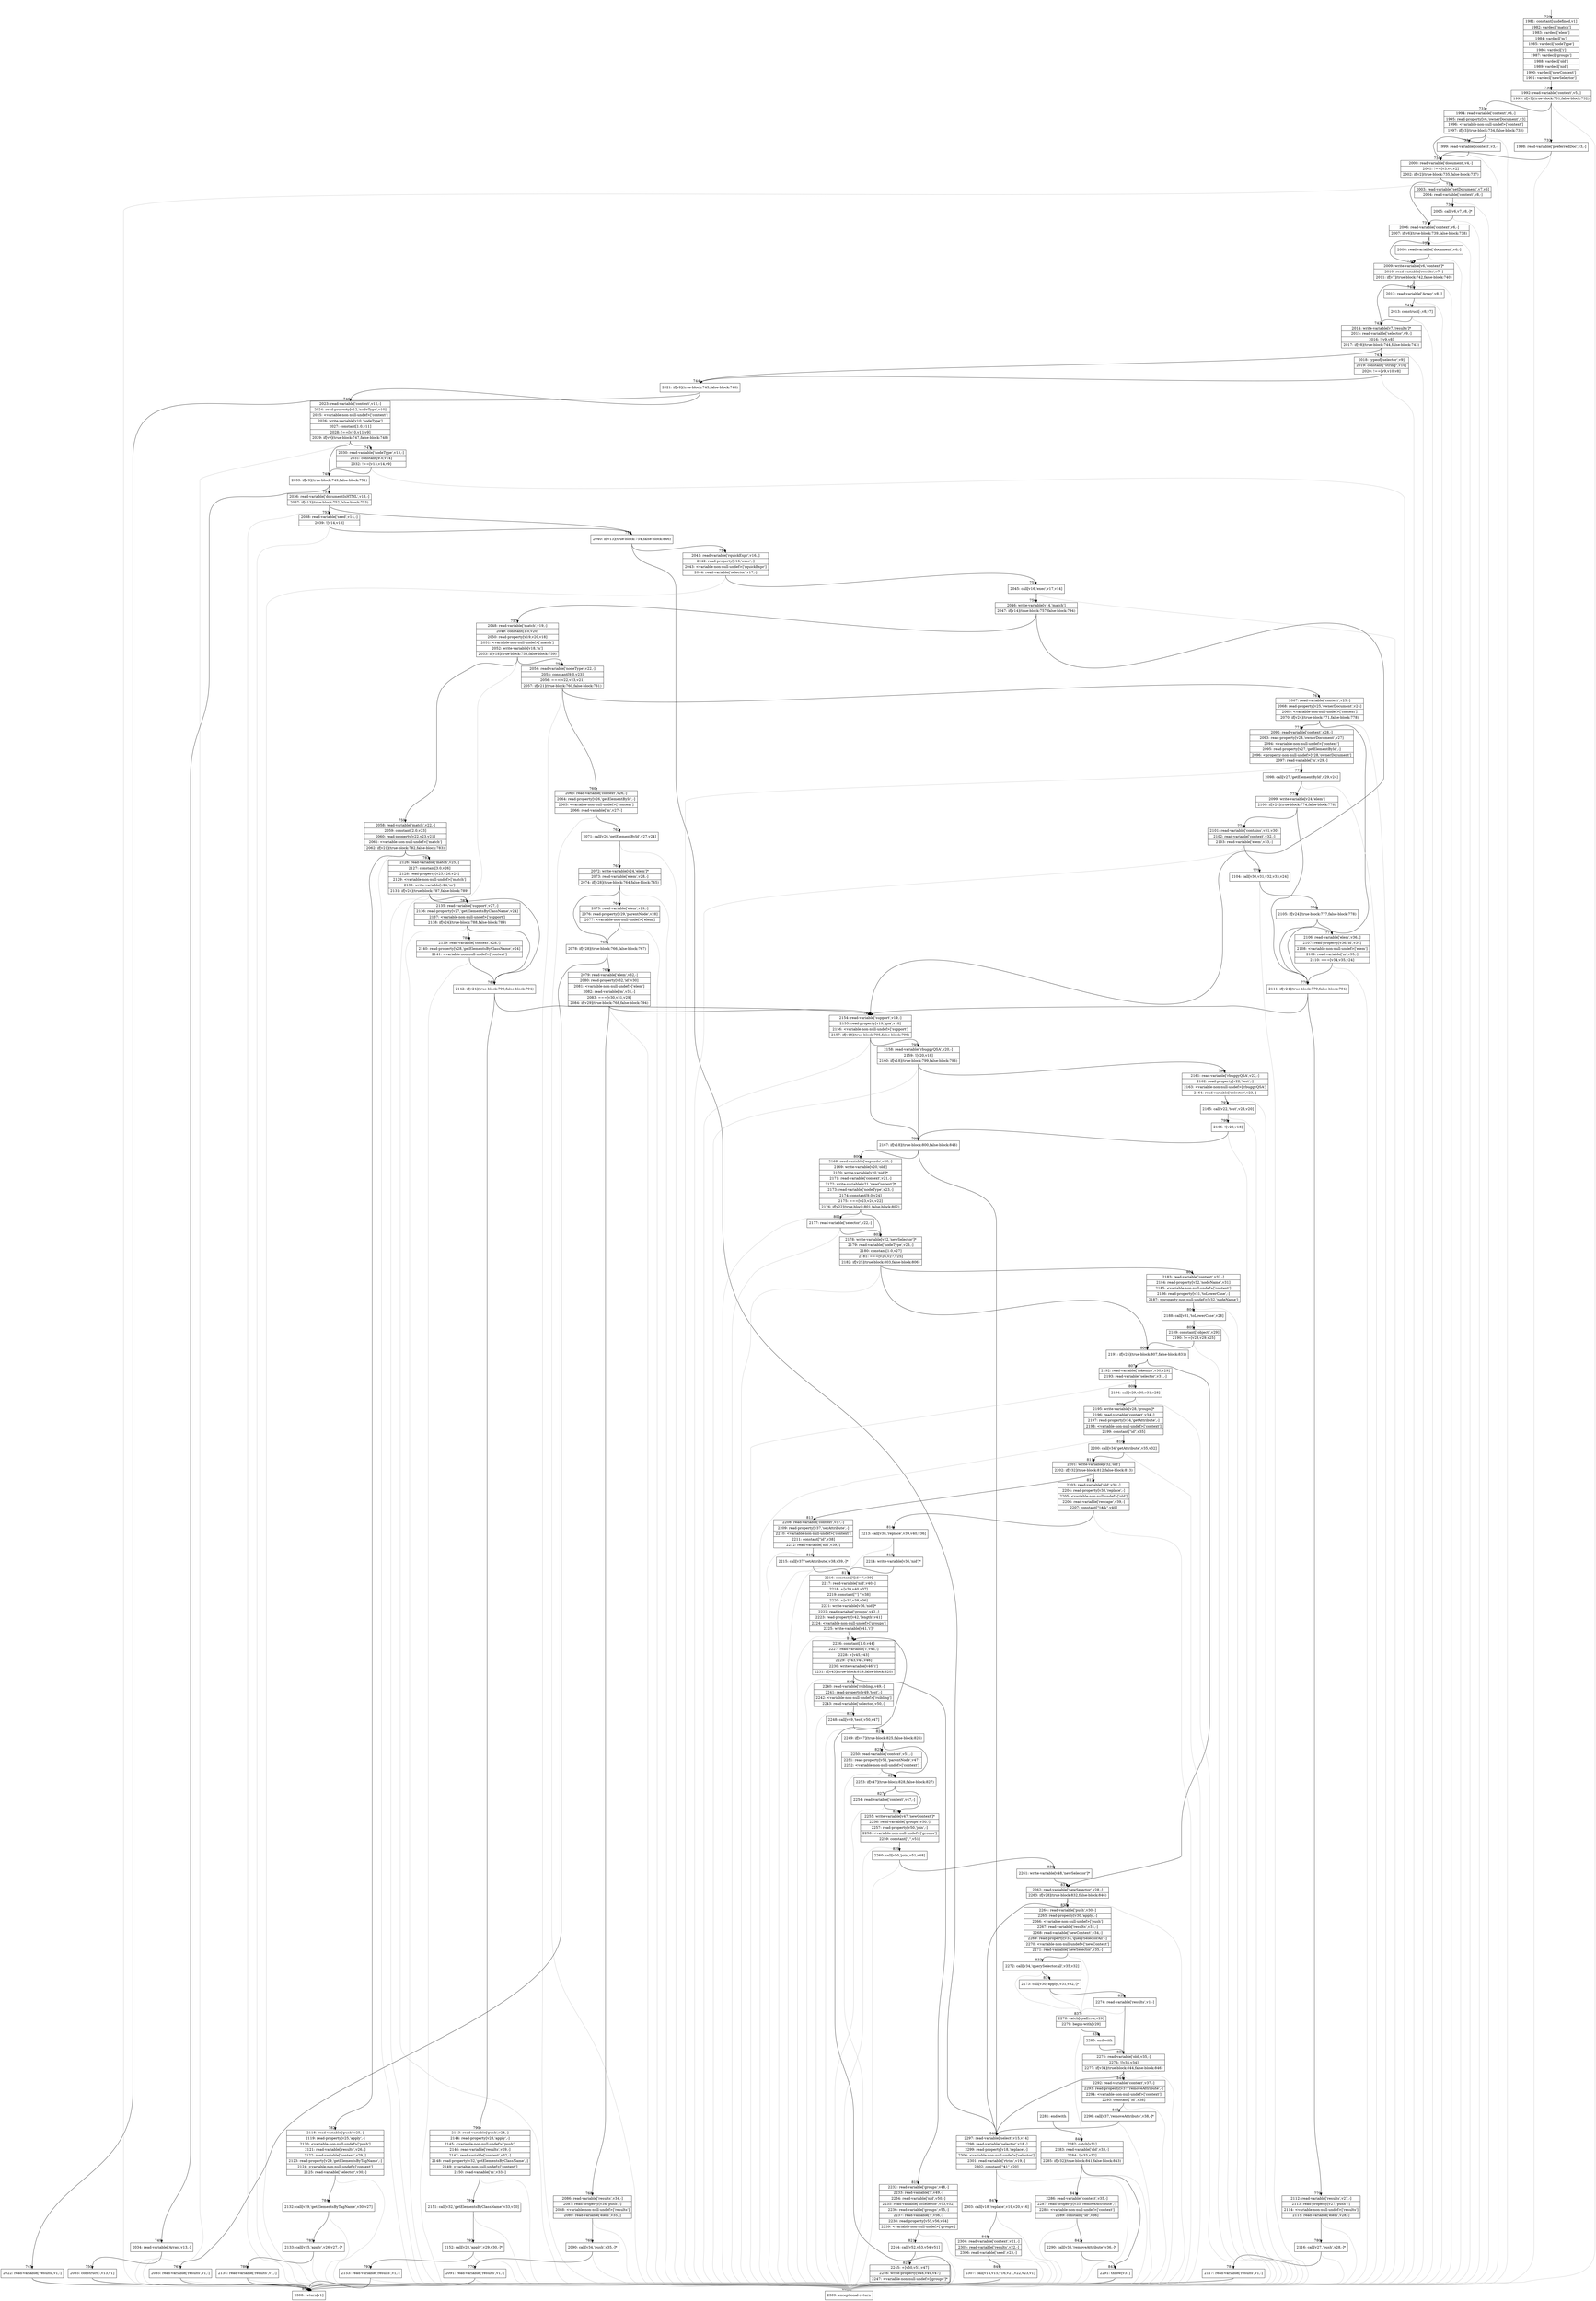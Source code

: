 digraph {
rankdir="TD"
BB_entry56[shape=none,label=""];
BB_entry56 -> BB729 [tailport=s, headport=n, headlabel="    729"]
BB729 [shape=record label="{1981: constant[undefined,v1]|1982: vardecl['match']|1983: vardecl['elem']|1984: vardecl['m']|1985: vardecl['nodeType']|1986: vardecl['i']|1987: vardecl['groups']|1988: vardecl['old']|1989: vardecl['nid']|1990: vardecl['newContext']|1991: vardecl['newSelector']}" ] 
BB729 -> BB730 [tailport=s, headport=n, headlabel="      730"]
BB730 [shape=record label="{1992: read-variable['context',v5,-]|1993: if[v5](true-block:731,false-block:732)}" ] 
BB730 -> BB731 [tailport=s, headport=n, headlabel="      731"]
BB730 -> BB732 [tailport=s, headport=n, headlabel="      732"]
BB730 -> BB851 [tailport=s, headport=n, color=gray, headlabel="      851"]
BB731 [shape=record label="{1994: read-variable['context',v6,-]|1995: read-property[v6,'ownerDocument',v3]|1996: \<variable-non-null-undef\>['context']|1997: if[v3](true-block:734,false-block:733)}" ] 
BB731 -> BB734 [tailport=s, headport=n, headlabel="      734"]
BB731 -> BB733 [tailport=s, headport=n, headlabel="      733"]
BB731 -> BB851 [tailport=s, headport=n, color=gray]
BB732 [shape=record label="{1998: read-variable['preferredDoc',v3,-]}" ] 
BB732 -> BB734 [tailport=s, headport=n]
BB732 -> BB851 [tailport=s, headport=n, color=gray]
BB733 [shape=record label="{1999: read-variable['context',v3,-]}" ] 
BB733 -> BB734 [tailport=s, headport=n]
BB733 -> BB851 [tailport=s, headport=n, color=gray]
BB734 [shape=record label="{2000: read-variable['document',v4,-]|2001: !==[v3,v4,v2]|2002: if[v2](true-block:735,false-block:737)}" ] 
BB734 -> BB735 [tailport=s, headport=n, headlabel="      735"]
BB734 -> BB737 [tailport=s, headport=n, headlabel="      737"]
BB734 -> BB851 [tailport=s, headport=n, color=gray]
BB735 [shape=record label="{2003: read-variable['setDocument',v7,v6]|2004: read-variable['context',v8,-]}" ] 
BB735 -> BB736 [tailport=s, headport=n, headlabel="      736"]
BB735 -> BB851 [tailport=s, headport=n, color=gray]
BB736 [shape=record label="{2005: call[v6,v7,v8,-]*}" ] 
BB736 -> BB737 [tailport=s, headport=n]
BB736 -> BB851 [tailport=s, headport=n, color=gray]
BB737 [shape=record label="{2006: read-variable['context',v6,-]|2007: if[v6](true-block:739,false-block:738)}" ] 
BB737 -> BB739 [tailport=s, headport=n, headlabel="      739"]
BB737 -> BB738 [tailport=s, headport=n, headlabel="      738"]
BB737 -> BB851 [tailport=s, headport=n, color=gray]
BB738 [shape=record label="{2008: read-variable['document',v6,-]}" ] 
BB738 -> BB739 [tailport=s, headport=n]
BB738 -> BB851 [tailport=s, headport=n, color=gray]
BB739 [shape=record label="{2009: write-variable[v6,'context']*|2010: read-variable['results',v7,-]|2011: if[v7](true-block:742,false-block:740)}" ] 
BB739 -> BB742 [tailport=s, headport=n, headlabel="      742"]
BB739 -> BB740 [tailport=s, headport=n, headlabel="      740"]
BB739 -> BB851 [tailport=s, headport=n, color=gray]
BB740 [shape=record label="{2012: read-variable['Array',v8,-]}" ] 
BB740 -> BB741 [tailport=s, headport=n, headlabel="      741"]
BB740 -> BB851 [tailport=s, headport=n, color=gray]
BB741 [shape=record label="{2013: construct[-,v8,v7]}" ] 
BB741 -> BB742 [tailport=s, headport=n]
BB741 -> BB851 [tailport=s, headport=n, color=gray]
BB742 [shape=record label="{2014: write-variable[v7,'results']*|2015: read-variable['selector',v9,-]|2016: ![v9,v8]|2017: if[v8](true-block:744,false-block:743)}" ] 
BB742 -> BB744 [tailport=s, headport=n, headlabel="      744"]
BB742 -> BB743 [tailport=s, headport=n, headlabel="      743"]
BB742 -> BB851 [tailport=s, headport=n, color=gray]
BB743 [shape=record label="{2018: typeof['selector',v9]|2019: constant[\"string\",v10]|2020: !==[v9,v10,v8]}" ] 
BB743 -> BB744 [tailport=s, headport=n]
BB743 -> BB851 [tailport=s, headport=n, color=gray]
BB744 [shape=record label="{2021: if[v8](true-block:745,false-block:746)}" ] 
BB744 -> BB745 [tailport=s, headport=n, headlabel="      745"]
BB744 -> BB746 [tailport=s, headport=n, headlabel="      746"]
BB745 [shape=record label="{2022: read-variable['results',v1,-]}" ] 
BB745 -> BB850 [tailport=s, headport=n, headlabel="      850"]
BB745 -> BB851 [tailport=s, headport=n, color=gray]
BB746 [shape=record label="{2023: read-variable['context',v12,-]|2024: read-property[v12,'nodeType',v10]|2025: \<variable-non-null-undef\>['context']|2026: write-variable[v10,'nodeType']|2027: constant[1.0,v11]|2028: !==[v10,v11,v9]|2029: if[v9](true-block:747,false-block:748)}" ] 
BB746 -> BB748 [tailport=s, headport=n, headlabel="      748"]
BB746 -> BB747 [tailport=s, headport=n, headlabel="      747"]
BB746 -> BB851 [tailport=s, headport=n, color=gray]
BB747 [shape=record label="{2030: read-variable['nodeType',v13,-]|2031: constant[9.0,v14]|2032: !==[v13,v14,v9]}" ] 
BB747 -> BB748 [tailport=s, headport=n]
BB747 -> BB851 [tailport=s, headport=n, color=gray]
BB748 [shape=record label="{2033: if[v9](true-block:749,false-block:751)}" ] 
BB748 -> BB749 [tailport=s, headport=n, headlabel="      749"]
BB748 -> BB751 [tailport=s, headport=n, headlabel="      751"]
BB749 [shape=record label="{2034: read-variable['Array',v13,-]}" ] 
BB749 -> BB750 [tailport=s, headport=n, headlabel="      750"]
BB749 -> BB851 [tailport=s, headport=n, color=gray]
BB750 [shape=record label="{2035: construct[-,v13,v1]}" ] 
BB750 -> BB850 [tailport=s, headport=n]
BB750 -> BB851 [tailport=s, headport=n, color=gray]
BB751 [shape=record label="{2036: read-variable['documentIsHTML',v13,-]|2037: if[v13](true-block:752,false-block:753)}" ] 
BB751 -> BB753 [tailport=s, headport=n, headlabel="      753"]
BB751 -> BB752 [tailport=s, headport=n, headlabel="      752"]
BB751 -> BB851 [tailport=s, headport=n, color=gray]
BB752 [shape=record label="{2038: read-variable['seed',v14,-]|2039: ![v14,v13]}" ] 
BB752 -> BB753 [tailport=s, headport=n]
BB752 -> BB851 [tailport=s, headport=n, color=gray]
BB753 [shape=record label="{2040: if[v13](true-block:754,false-block:846)}" ] 
BB753 -> BB754 [tailport=s, headport=n, headlabel="      754"]
BB753 -> BB846 [tailport=s, headport=n, headlabel="      846"]
BB754 [shape=record label="{2041: read-variable['rquickExpr',v16,-]|2042: read-property[v16,'exec',-]|2043: \<variable-non-null-undef\>['rquickExpr']|2044: read-variable['selector',v17,-]}" ] 
BB754 -> BB755 [tailport=s, headport=n, headlabel="      755"]
BB754 -> BB851 [tailport=s, headport=n, color=gray]
BB755 [shape=record label="{2045: call[v16,'exec',v17,v14]}" ] 
BB755 -> BB756 [tailport=s, headport=n, headlabel="      756"]
BB755 -> BB851 [tailport=s, headport=n, color=gray]
BB756 [shape=record label="{2046: write-variable[v14,'match']|2047: if[v14](true-block:757,false-block:794)}" ] 
BB756 -> BB757 [tailport=s, headport=n, headlabel="      757"]
BB756 -> BB794 [tailport=s, headport=n, headlabel="      794"]
BB757 [shape=record label="{2048: read-variable['match',v19,-]|2049: constant[1.0,v20]|2050: read-property[v19,v20,v18]|2051: \<variable-non-null-undef\>['match']|2052: write-variable[v18,'m']|2053: if[v18](true-block:758,false-block:759)}" ] 
BB757 -> BB758 [tailport=s, headport=n, headlabel="      758"]
BB757 -> BB759 [tailport=s, headport=n, headlabel="      759"]
BB757 -> BB851 [tailport=s, headport=n, color=gray]
BB758 [shape=record label="{2054: read-variable['nodeType',v22,-]|2055: constant[9.0,v23]|2056: ===[v22,v23,v21]|2057: if[v21](true-block:760,false-block:761)}" ] 
BB758 -> BB760 [tailport=s, headport=n, headlabel="      760"]
BB758 -> BB761 [tailport=s, headport=n, headlabel="      761"]
BB758 -> BB851 [tailport=s, headport=n, color=gray]
BB759 [shape=record label="{2058: read-variable['match',v22,-]|2059: constant[2.0,v23]|2060: read-property[v22,v23,v21]|2061: \<variable-non-null-undef\>['match']|2062: if[v21](true-block:782,false-block:783)}" ] 
BB759 -> BB782 [tailport=s, headport=n, headlabel="      782"]
BB759 -> BB783 [tailport=s, headport=n, headlabel="      783"]
BB759 -> BB851 [tailport=s, headport=n, color=gray]
BB760 [shape=record label="{2063: read-variable['context',v26,-]|2064: read-property[v26,'getElementById',-]|2065: \<variable-non-null-undef\>['context']|2066: read-variable['m',v27,-]}" ] 
BB760 -> BB762 [tailport=s, headport=n, headlabel="      762"]
BB760 -> BB851 [tailport=s, headport=n, color=gray]
BB761 [shape=record label="{2067: read-variable['context',v25,-]|2068: read-property[v25,'ownerDocument',v24]|2069: \<variable-non-null-undef\>['context']|2070: if[v24](true-block:771,false-block:778)}" ] 
BB761 -> BB778 [tailport=s, headport=n, headlabel="      778"]
BB761 -> BB771 [tailport=s, headport=n, headlabel="      771"]
BB761 -> BB851 [tailport=s, headport=n, color=gray]
BB762 [shape=record label="{2071: call[v26,'getElementById',v27,v24]}" ] 
BB762 -> BB763 [tailport=s, headport=n, headlabel="      763"]
BB762 -> BB851 [tailport=s, headport=n, color=gray]
BB763 [shape=record label="{2072: write-variable[v24,'elem']*|2073: read-variable['elem',v28,-]|2074: if[v28](true-block:764,false-block:765)}" ] 
BB763 -> BB765 [tailport=s, headport=n, headlabel="      765"]
BB763 -> BB764 [tailport=s, headport=n, headlabel="      764"]
BB763 -> BB851 [tailport=s, headport=n, color=gray]
BB764 [shape=record label="{2075: read-variable['elem',v29,-]|2076: read-property[v29,'parentNode',v28]|2077: \<variable-non-null-undef\>['elem']}" ] 
BB764 -> BB765 [tailport=s, headport=n]
BB764 -> BB851 [tailport=s, headport=n, color=gray]
BB765 [shape=record label="{2078: if[v28](true-block:766,false-block:767)}" ] 
BB765 -> BB766 [tailport=s, headport=n, headlabel="      766"]
BB765 -> BB767 [tailport=s, headport=n, headlabel="      767"]
BB766 [shape=record label="{2079: read-variable['elem',v32,-]|2080: read-property[v32,'id',v30]|2081: \<variable-non-null-undef\>['elem']|2082: read-variable['m',v31,-]|2083: ===[v30,v31,v29]|2084: if[v29](true-block:768,false-block:794)}" ] 
BB766 -> BB768 [tailport=s, headport=n, headlabel="      768"]
BB766 -> BB794 [tailport=s, headport=n]
BB766 -> BB851 [tailport=s, headport=n, color=gray]
BB767 [shape=record label="{2085: read-variable['results',v1,-]}" ] 
BB767 -> BB850 [tailport=s, headport=n]
BB767 -> BB851 [tailport=s, headport=n, color=gray]
BB768 [shape=record label="{2086: read-variable['results',v34,-]|2087: read-property[v34,'push',-]|2088: \<variable-non-null-undef\>['results']|2089: read-variable['elem',v35,-]}" ] 
BB768 -> BB769 [tailport=s, headport=n, headlabel="      769"]
BB768 -> BB851 [tailport=s, headport=n, color=gray]
BB769 [shape=record label="{2090: call[v34,'push',v35,-]*}" ] 
BB769 -> BB770 [tailport=s, headport=n, headlabel="      770"]
BB769 -> BB851 [tailport=s, headport=n, color=gray]
BB770 [shape=record label="{2091: read-variable['results',v1,-]}" ] 
BB770 -> BB850 [tailport=s, headport=n]
BB770 -> BB851 [tailport=s, headport=n, color=gray]
BB771 [shape=record label="{2092: read-variable['context',v28,-]|2093: read-property[v28,'ownerDocument',v27]|2094: \<variable-non-null-undef\>['context']|2095: read-property[v27,'getElementById',-]|2096: \<property-non-null-undef\>[v28,'ownerDocument']|2097: read-variable['m',v29,-]}" ] 
BB771 -> BB772 [tailport=s, headport=n, headlabel="      772"]
BB771 -> BB851 [tailport=s, headport=n, color=gray]
BB772 [shape=record label="{2098: call[v27,'getElementById',v29,v24]}" ] 
BB772 -> BB773 [tailport=s, headport=n, headlabel="      773"]
BB772 -> BB851 [tailport=s, headport=n, color=gray]
BB773 [shape=record label="{2099: write-variable[v24,'elem']|2100: if[v24](true-block:774,false-block:778)}" ] 
BB773 -> BB778 [tailport=s, headport=n]
BB773 -> BB774 [tailport=s, headport=n, headlabel="      774"]
BB774 [shape=record label="{2101: read-variable['contains',v31,v30]|2102: read-variable['context',v32,-]|2103: read-variable['elem',v33,-]}" ] 
BB774 -> BB775 [tailport=s, headport=n, headlabel="      775"]
BB774 -> BB851 [tailport=s, headport=n, color=gray]
BB775 [shape=record label="{2104: call[v30,v31,v32,v33,v24]}" ] 
BB775 -> BB776 [tailport=s, headport=n, headlabel="      776"]
BB775 -> BB851 [tailport=s, headport=n, color=gray]
BB776 [shape=record label="{2105: if[v24](true-block:777,false-block:778)}" ] 
BB776 -> BB778 [tailport=s, headport=n]
BB776 -> BB777 [tailport=s, headport=n, headlabel="      777"]
BB777 [shape=record label="{2106: read-variable['elem',v36,-]|2107: read-property[v36,'id',v34]|2108: \<variable-non-null-undef\>['elem']|2109: read-variable['m',v35,-]|2110: ===[v34,v35,v24]}" ] 
BB777 -> BB778 [tailport=s, headport=n]
BB777 -> BB851 [tailport=s, headport=n, color=gray]
BB778 [shape=record label="{2111: if[v24](true-block:779,false-block:794)}" ] 
BB778 -> BB779 [tailport=s, headport=n, headlabel="      779"]
BB778 -> BB794 [tailport=s, headport=n]
BB779 [shape=record label="{2112: read-variable['results',v27,-]|2113: read-property[v27,'push',-]|2114: \<variable-non-null-undef\>['results']|2115: read-variable['elem',v28,-]}" ] 
BB779 -> BB780 [tailport=s, headport=n, headlabel="      780"]
BB779 -> BB851 [tailport=s, headport=n, color=gray]
BB780 [shape=record label="{2116: call[v27,'push',v28,-]*}" ] 
BB780 -> BB781 [tailport=s, headport=n, headlabel="      781"]
BB780 -> BB851 [tailport=s, headport=n, color=gray]
BB781 [shape=record label="{2117: read-variable['results',v1,-]}" ] 
BB781 -> BB850 [tailport=s, headport=n]
BB781 -> BB851 [tailport=s, headport=n, color=gray]
BB782 [shape=record label="{2118: read-variable['push',v25,-]|2119: read-property[v25,'apply',-]|2120: \<variable-non-null-undef\>['push']|2121: read-variable['results',v26,-]|2122: read-variable['context',v29,-]|2123: read-property[v29,'getElementsByTagName',-]|2124: \<variable-non-null-undef\>['context']|2125: read-variable['selector',v30,-]}" ] 
BB782 -> BB784 [tailport=s, headport=n, headlabel="      784"]
BB782 -> BB851 [tailport=s, headport=n, color=gray]
BB783 [shape=record label="{2126: read-variable['match',v25,-]|2127: constant[3.0,v26]|2128: read-property[v25,v26,v24]|2129: \<variable-non-null-undef\>['match']|2130: write-variable[v24,'m']|2131: if[v24](true-block:787,false-block:789)}" ] 
BB783 -> BB789 [tailport=s, headport=n, headlabel="      789"]
BB783 -> BB787 [tailport=s, headport=n, headlabel="      787"]
BB783 -> BB851 [tailport=s, headport=n, color=gray]
BB784 [shape=record label="{2132: call[v29,'getElementsByTagName',v30,v27]}" ] 
BB784 -> BB785 [tailport=s, headport=n, headlabel="      785"]
BB784 -> BB851 [tailport=s, headport=n, color=gray]
BB785 [shape=record label="{2133: call[v25,'apply',v26,v27,-]*}" ] 
BB785 -> BB786 [tailport=s, headport=n, headlabel="      786"]
BB785 -> BB851 [tailport=s, headport=n, color=gray]
BB786 [shape=record label="{2134: read-variable['results',v1,-]}" ] 
BB786 -> BB850 [tailport=s, headport=n]
BB786 -> BB851 [tailport=s, headport=n, color=gray]
BB787 [shape=record label="{2135: read-variable['support',v27,-]|2136: read-property[v27,'getElementsByClassName',v24]|2137: \<variable-non-null-undef\>['support']|2138: if[v24](true-block:788,false-block:789)}" ] 
BB787 -> BB789 [tailport=s, headport=n]
BB787 -> BB788 [tailport=s, headport=n, headlabel="      788"]
BB787 -> BB851 [tailport=s, headport=n, color=gray]
BB788 [shape=record label="{2139: read-variable['context',v28,-]|2140: read-property[v28,'getElementsByClassName',v24]|2141: \<variable-non-null-undef\>['context']}" ] 
BB788 -> BB789 [tailport=s, headport=n]
BB788 -> BB851 [tailport=s, headport=n, color=gray]
BB789 [shape=record label="{2142: if[v24](true-block:790,false-block:794)}" ] 
BB789 -> BB790 [tailport=s, headport=n, headlabel="      790"]
BB789 -> BB794 [tailport=s, headport=n]
BB790 [shape=record label="{2143: read-variable['push',v28,-]|2144: read-property[v28,'apply',-]|2145: \<variable-non-null-undef\>['push']|2146: read-variable['results',v29,-]|2147: read-variable['context',v32,-]|2148: read-property[v32,'getElementsByClassName',-]|2149: \<variable-non-null-undef\>['context']|2150: read-variable['m',v33,-]}" ] 
BB790 -> BB791 [tailport=s, headport=n, headlabel="      791"]
BB790 -> BB851 [tailport=s, headport=n, color=gray]
BB791 [shape=record label="{2151: call[v32,'getElementsByClassName',v33,v30]}" ] 
BB791 -> BB792 [tailport=s, headport=n, headlabel="      792"]
BB791 -> BB851 [tailport=s, headport=n, color=gray]
BB792 [shape=record label="{2152: call[v28,'apply',v29,v30,-]*}" ] 
BB792 -> BB793 [tailport=s, headport=n, headlabel="      793"]
BB792 -> BB851 [tailport=s, headport=n, color=gray]
BB793 [shape=record label="{2153: read-variable['results',v1,-]}" ] 
BB793 -> BB850 [tailport=s, headport=n]
BB793 -> BB851 [tailport=s, headport=n, color=gray]
BB794 [shape=record label="{2154: read-variable['support',v19,-]|2155: read-property[v19,'qsa',v18]|2156: \<variable-non-null-undef\>['support']|2157: if[v18](true-block:795,false-block:799)}" ] 
BB794 -> BB799 [tailport=s, headport=n, headlabel="      799"]
BB794 -> BB795 [tailport=s, headport=n, headlabel="      795"]
BB794 -> BB851 [tailport=s, headport=n, color=gray]
BB795 [shape=record label="{2158: read-variable['rbuggyQSA',v20,-]|2159: ![v20,v18]|2160: if[v18](true-block:799,false-block:796)}" ] 
BB795 -> BB799 [tailport=s, headport=n]
BB795 -> BB796 [tailport=s, headport=n, headlabel="      796"]
BB795 -> BB851 [tailport=s, headport=n, color=gray]
BB796 [shape=record label="{2161: read-variable['rbuggyQSA',v22,-]|2162: read-property[v22,'test',-]|2163: \<variable-non-null-undef\>['rbuggyQSA']|2164: read-variable['selector',v23,-]}" ] 
BB796 -> BB797 [tailport=s, headport=n, headlabel="      797"]
BB796 -> BB851 [tailport=s, headport=n, color=gray]
BB797 [shape=record label="{2165: call[v22,'test',v23,v20]}" ] 
BB797 -> BB798 [tailport=s, headport=n, headlabel="      798"]
BB797 -> BB851 [tailport=s, headport=n, color=gray]
BB798 [shape=record label="{2166: ![v20,v18]}" ] 
BB798 -> BB799 [tailport=s, headport=n]
BB798 -> BB851 [tailport=s, headport=n, color=gray]
BB799 [shape=record label="{2167: if[v18](true-block:800,false-block:846)}" ] 
BB799 -> BB800 [tailport=s, headport=n, headlabel="      800"]
BB799 -> BB846 [tailport=s, headport=n]
BB800 [shape=record label="{2168: read-variable['expando',v20,-]|2169: write-variable[v20,'old']|2170: write-variable[v20,'nid']*|2171: read-variable['context',v21,-]|2172: write-variable[v21,'newContext']*|2173: read-variable['nodeType',v23,-]|2174: constant[9.0,v24]|2175: ===[v23,v24,v22]|2176: if[v22](true-block:801,false-block:802)}" ] 
BB800 -> BB802 [tailport=s, headport=n, headlabel="      802"]
BB800 -> BB801 [tailport=s, headport=n, headlabel="      801"]
BB800 -> BB851 [tailport=s, headport=n, color=gray]
BB801 [shape=record label="{2177: read-variable['selector',v22,-]}" ] 
BB801 -> BB802 [tailport=s, headport=n]
BB801 -> BB851 [tailport=s, headport=n, color=gray]
BB802 [shape=record label="{2178: write-variable[v22,'newSelector']*|2179: read-variable['nodeType',v26,-]|2180: constant[1.0,v27]|2181: ===[v26,v27,v25]|2182: if[v25](true-block:803,false-block:806)}" ] 
BB802 -> BB806 [tailport=s, headport=n, headlabel="      806"]
BB802 -> BB803 [tailport=s, headport=n, headlabel="      803"]
BB802 -> BB851 [tailport=s, headport=n, color=gray]
BB803 [shape=record label="{2183: read-variable['context',v32,-]|2184: read-property[v32,'nodeName',v31]|2185: \<variable-non-null-undef\>['context']|2186: read-property[v31,'toLowerCase',-]|2187: \<property-non-null-undef\>[v32,'nodeName']}" ] 
BB803 -> BB804 [tailport=s, headport=n, headlabel="      804"]
BB803 -> BB851 [tailport=s, headport=n, color=gray]
BB804 [shape=record label="{2188: call[v31,'toLowerCase',v28]}" ] 
BB804 -> BB805 [tailport=s, headport=n, headlabel="      805"]
BB804 -> BB851 [tailport=s, headport=n, color=gray]
BB805 [shape=record label="{2189: constant[\"object\",v29]|2190: !==[v28,v29,v25]}" ] 
BB805 -> BB806 [tailport=s, headport=n]
BB805 -> BB851 [tailport=s, headport=n, color=gray]
BB806 [shape=record label="{2191: if[v25](true-block:807,false-block:831)}" ] 
BB806 -> BB807 [tailport=s, headport=n, headlabel="      807"]
BB806 -> BB831 [tailport=s, headport=n, headlabel="      831"]
BB807 [shape=record label="{2192: read-variable['tokenize',v30,v29]|2193: read-variable['selector',v31,-]}" ] 
BB807 -> BB808 [tailport=s, headport=n, headlabel="      808"]
BB807 -> BB851 [tailport=s, headport=n, color=gray]
BB808 [shape=record label="{2194: call[v29,v30,v31,v28]}" ] 
BB808 -> BB809 [tailport=s, headport=n, headlabel="      809"]
BB808 -> BB851 [tailport=s, headport=n, color=gray]
BB809 [shape=record label="{2195: write-variable[v28,'groups']*|2196: read-variable['context',v34,-]|2197: read-property[v34,'getAttribute',-]|2198: \<variable-non-null-undef\>['context']|2199: constant[\"id\",v35]}" ] 
BB809 -> BB810 [tailport=s, headport=n, headlabel="      810"]
BB809 -> BB851 [tailport=s, headport=n, color=gray]
BB810 [shape=record label="{2200: call[v34,'getAttribute',v35,v32]}" ] 
BB810 -> BB811 [tailport=s, headport=n, headlabel="      811"]
BB810 -> BB851 [tailport=s, headport=n, color=gray]
BB811 [shape=record label="{2201: write-variable[v32,'old']|2202: if[v32](true-block:812,false-block:813)}" ] 
BB811 -> BB812 [tailport=s, headport=n, headlabel="      812"]
BB811 -> BB813 [tailport=s, headport=n, headlabel="      813"]
BB812 [shape=record label="{2203: read-variable['old',v38,-]|2204: read-property[v38,'replace',-]|2205: \<variable-non-null-undef\>['old']|2206: read-variable['rescape',v39,-]|2207: constant[\"\\\\$&\",v40]}" ] 
BB812 -> BB814 [tailport=s, headport=n, headlabel="      814"]
BB812 -> BB851 [tailport=s, headport=n, color=gray]
BB813 [shape=record label="{2208: read-variable['context',v37,-]|2209: read-property[v37,'setAttribute',-]|2210: \<variable-non-null-undef\>['context']|2211: constant[\"id\",v38]|2212: read-variable['nid',v39,-]}" ] 
BB813 -> BB816 [tailport=s, headport=n, headlabel="      816"]
BB813 -> BB851 [tailport=s, headport=n, color=gray]
BB814 [shape=record label="{2213: call[v38,'replace',v39,v40,v36]}" ] 
BB814 -> BB815 [tailport=s, headport=n, headlabel="      815"]
BB814 -> BB851 [tailport=s, headport=n, color=gray]
BB815 [shape=record label="{2214: write-variable[v36,'nid']*}" ] 
BB815 -> BB817 [tailport=s, headport=n, headlabel="      817"]
BB816 [shape=record label="{2215: call[v37,'setAttribute',v38,v39,-]*}" ] 
BB816 -> BB817 [tailport=s, headport=n]
BB816 -> BB851 [tailport=s, headport=n, color=gray]
BB817 [shape=record label="{2216: constant[\"[id='\",v39]|2217: read-variable['nid',v40,-]|2218: +[v39,v40,v37]|2219: constant[\"'] \",v38]|2220: +[v37,v38,v36]|2221: write-variable[v36,'nid']*|2222: read-variable['groups',v42,-]|2223: read-property[v42,'length',v41]|2224: \<variable-non-null-undef\>['groups']|2225: write-variable[v41,'i']*}" ] 
BB817 -> BB818 [tailport=s, headport=n, headlabel="      818"]
BB817 -> BB851 [tailport=s, headport=n, color=gray]
BB818 [shape=record label="{2226: constant[1.0,v44]|2227: read-variable['i',v45,-]|2228: +[v45,v43]|2229: -[v43,v44,v46]|2230: write-variable[v46,'i']|2231: if[v43](true-block:819,false-block:820)}" ] 
BB818 -> BB819 [tailport=s, headport=n, headlabel="      819"]
BB818 -> BB820 [tailport=s, headport=n, headlabel="      820"]
BB818 -> BB851 [tailport=s, headport=n, color=gray]
BB819 [shape=record label="{2232: read-variable['groups',v48,-]|2233: read-variable['i',v49,-]|2234: read-variable['nid',v50,-]|2235: read-variable['toSelector',v53,v52]|2236: read-variable['groups',v55,-]|2237: read-variable['i',v56,-]|2238: read-property[v55,v56,v54]|2239: \<variable-non-null-undef\>['groups']}" ] 
BB819 -> BB821 [tailport=s, headport=n, headlabel="      821"]
BB819 -> BB851 [tailport=s, headport=n, color=gray]
BB820 [shape=record label="{2240: read-variable['rsibling',v49,-]|2241: read-property[v49,'test',-]|2242: \<variable-non-null-undef\>['rsibling']|2243: read-variable['selector',v50,-]}" ] 
BB820 -> BB823 [tailport=s, headport=n, headlabel="      823"]
BB820 -> BB851 [tailport=s, headport=n, color=gray]
BB821 [shape=record label="{2244: call[v52,v53,v54,v51]}" ] 
BB821 -> BB822 [tailport=s, headport=n, headlabel="      822"]
BB821 -> BB851 [tailport=s, headport=n, color=gray]
BB822 [shape=record label="{2245: +[v50,v51,v47]|2246: write-property[v48,v49,v47]|2247: \<variable-non-null-undef\>['groups']*}" ] 
BB822 -> BB818 [tailport=s, headport=n]
BB822 -> BB851 [tailport=s, headport=n, color=gray]
BB823 [shape=record label="{2248: call[v49,'test',v50,v47]}" ] 
BB823 -> BB824 [tailport=s, headport=n, headlabel="      824"]
BB823 -> BB851 [tailport=s, headport=n, color=gray]
BB824 [shape=record label="{2249: if[v47](true-block:825,false-block:826)}" ] 
BB824 -> BB826 [tailport=s, headport=n, headlabel="      826"]
BB824 -> BB825 [tailport=s, headport=n, headlabel="      825"]
BB825 [shape=record label="{2250: read-variable['context',v51,-]|2251: read-property[v51,'parentNode',v47]|2252: \<variable-non-null-undef\>['context']}" ] 
BB825 -> BB826 [tailport=s, headport=n]
BB825 -> BB851 [tailport=s, headport=n, color=gray]
BB826 [shape=record label="{2253: if[v47](true-block:828,false-block:827)}" ] 
BB826 -> BB828 [tailport=s, headport=n, headlabel="      828"]
BB826 -> BB827 [tailport=s, headport=n, headlabel="      827"]
BB827 [shape=record label="{2254: read-variable['context',v47,-]}" ] 
BB827 -> BB828 [tailport=s, headport=n]
BB827 -> BB851 [tailport=s, headport=n, color=gray]
BB828 [shape=record label="{2255: write-variable[v47,'newContext']*|2256: read-variable['groups',v50,-]|2257: read-property[v50,'join',-]|2258: \<variable-non-null-undef\>['groups']|2259: constant[\",\",v51]}" ] 
BB828 -> BB829 [tailport=s, headport=n, headlabel="      829"]
BB828 -> BB851 [tailport=s, headport=n, color=gray]
BB829 [shape=record label="{2260: call[v50,'join',v51,v48]}" ] 
BB829 -> BB830 [tailport=s, headport=n, headlabel="      830"]
BB829 -> BB851 [tailport=s, headport=n, color=gray]
BB830 [shape=record label="{2261: write-variable[v48,'newSelector']*}" ] 
BB830 -> BB831 [tailport=s, headport=n]
BB831 [shape=record label="{2262: read-variable['newSelector',v28,-]|2263: if[v28](true-block:832,false-block:846)}" ] 
BB831 -> BB832 [tailport=s, headport=n, headlabel="      832"]
BB831 -> BB846 [tailport=s, headport=n]
BB831 -> BB851 [tailport=s, headport=n, color=gray]
BB832 [shape=record label="{2264: read-variable['push',v30,-]|2265: read-property[v30,'apply',-]|2266: \<variable-non-null-undef\>['push']|2267: read-variable['results',v31,-]|2268: read-variable['newContext',v34,-]|2269: read-property[v34,'querySelectorAll',-]|2270: \<variable-non-null-undef\>['newContext']|2271: read-variable['newSelector',v35,-]}" ] 
BB832 -> BB833 [tailport=s, headport=n, headlabel="      833"]
BB832 -> BB837 [tailport=s, headport=n, color=gray, headlabel="      837"]
BB833 [shape=record label="{2272: call[v34,'querySelectorAll',v35,v32]}" ] 
BB833 -> BB834 [tailport=s, headport=n, headlabel="      834"]
BB833 -> BB837 [tailport=s, headport=n, color=gray]
BB834 [shape=record label="{2273: call[v30,'apply',v31,v32,-]*}" ] 
BB834 -> BB835 [tailport=s, headport=n, headlabel="      835"]
BB834 -> BB837 [tailport=s, headport=n, color=gray]
BB835 [shape=record label="{2274: read-variable['results',v1,-]}" ] 
BB835 -> BB836 [tailport=s, headport=n, headlabel="      836"]
BB835 -> BB837 [tailport=s, headport=n, color=gray]
BB836 [shape=record label="{2275: read-variable['old',v35,-]|2276: ![v35,v34]|2277: if[v34](true-block:844,false-block:846)}" ] 
BB836 -> BB844 [tailport=s, headport=n, headlabel="      844"]
BB836 -> BB846 [tailport=s, headport=n]
BB836 -> BB851 [tailport=s, headport=n, color=gray]
BB837 [shape=record label="{2278: catch[qsaError,v29]|2279: begin-with[v29]}" ] 
BB837 -> BB838 [tailport=s, headport=n, headlabel="      838"]
BB837 -> BB840 [tailport=s, headport=n, color=gray, headlabel="      840"]
BB838 [shape=record label="{2280: end-with}" ] 
BB838 -> BB836 [tailport=s, headport=n]
BB839 [shape=record label="{2281: end-with}" ] 
BB839 -> BB840 [tailport=s, headport=n]
BB840 [shape=record label="{2282: catch[v31]|2283: read-variable['old',v33,-]|2284: ![v33,v32]|2285: if[v32](true-block:841,false-block:843)}" ] 
BB840 -> BB841 [tailport=s, headport=n, headlabel="      841"]
BB840 -> BB843 [tailport=s, headport=n, headlabel="      843"]
BB840 -> BB851 [tailport=s, headport=n, color=gray]
BB841 [shape=record label="{2286: read-variable['context',v35,-]|2287: read-property[v35,'removeAttribute',-]|2288: \<variable-non-null-undef\>['context']|2289: constant[\"id\",v36]}" ] 
BB841 -> BB842 [tailport=s, headport=n, headlabel="      842"]
BB841 -> BB851 [tailport=s, headport=n, color=gray]
BB842 [shape=record label="{2290: call[v35,'removeAttribute',v36,-]*}" ] 
BB842 -> BB843 [tailport=s, headport=n]
BB842 -> BB851 [tailport=s, headport=n, color=gray]
BB843 [shape=record label="{2291: throw[v31]}" ] 
BB843 -> BB851 [tailport=s, headport=n]
BB843 -> BB851 [tailport=s, headport=n, color=gray]
BB844 [shape=record label="{2292: read-variable['context',v37,-]|2293: read-property[v37,'removeAttribute',-]|2294: \<variable-non-null-undef\>['context']|2295: constant[\"id\",v38]}" ] 
BB844 -> BB845 [tailport=s, headport=n, headlabel="      845"]
BB844 -> BB851 [tailport=s, headport=n, color=gray]
BB845 [shape=record label="{2296: call[v37,'removeAttribute',v38,-]*}" ] 
BB845 -> BB846 [tailport=s, headport=n]
BB845 -> BB851 [tailport=s, headport=n, color=gray]
BB846 [shape=record label="{2297: read-variable['select',v15,v14]|2298: read-variable['selector',v18,-]|2299: read-property[v18,'replace',-]|2300: \<variable-non-null-undef\>['selector']|2301: read-variable['rtrim',v19,-]|2302: constant[\"$1\",v20]}" ] 
BB846 -> BB847 [tailport=s, headport=n, headlabel="      847"]
BB846 -> BB851 [tailport=s, headport=n, color=gray]
BB847 [shape=record label="{2303: call[v18,'replace',v19,v20,v16]}" ] 
BB847 -> BB848 [tailport=s, headport=n, headlabel="      848"]
BB847 -> BB851 [tailport=s, headport=n, color=gray]
BB848 [shape=record label="{2304: read-variable['context',v21,-]|2305: read-variable['results',v22,-]|2306: read-variable['seed',v23,-]}" ] 
BB848 -> BB849 [tailport=s, headport=n, headlabel="      849"]
BB848 -> BB851 [tailport=s, headport=n, color=gray]
BB849 [shape=record label="{2307: call[v14,v15,v16,v21,v22,v23,v1]}" ] 
BB849 -> BB850 [tailport=s, headport=n]
BB849 -> BB851 [tailport=s, headport=n, color=gray]
BB850 [shape=record label="{2308: return[v1]}" ] 
BB851 [shape=record label="{2309: exceptional-return}" ] 
}

